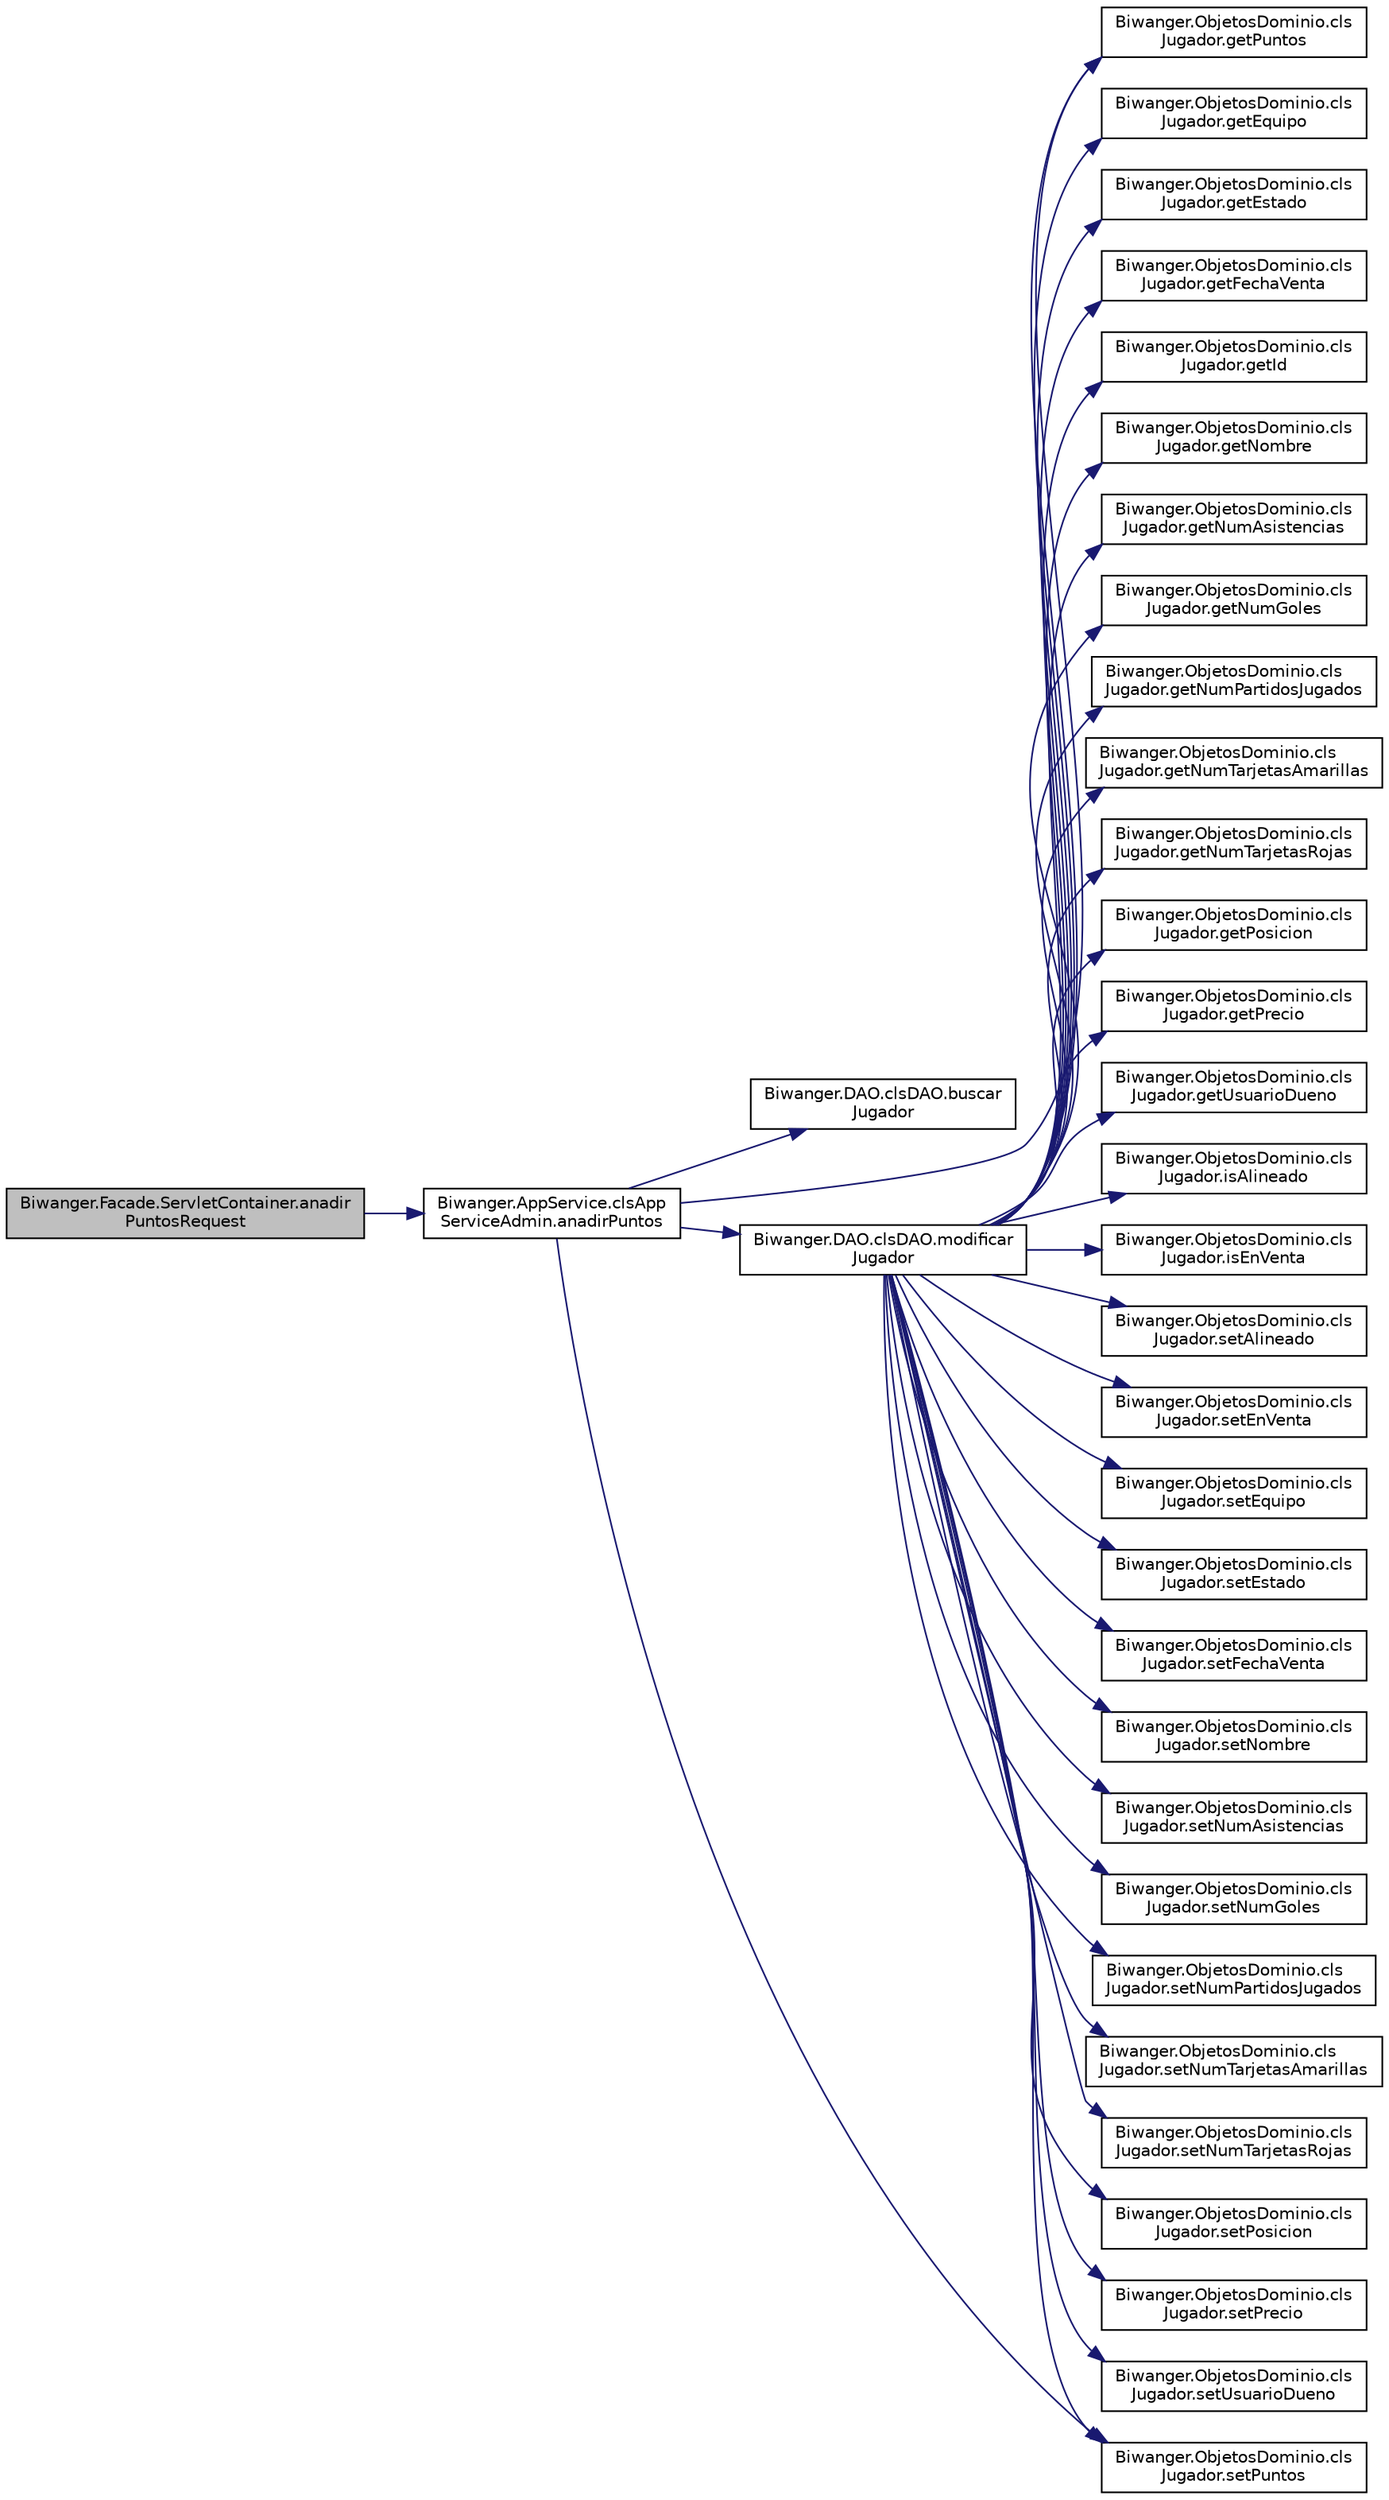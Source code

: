digraph "Biwanger.Facade.ServletContainer.anadirPuntosRequest"
{
 // LATEX_PDF_SIZE
  edge [fontname="Helvetica",fontsize="10",labelfontname="Helvetica",labelfontsize="10"];
  node [fontname="Helvetica",fontsize="10",shape=record];
  rankdir="LR";
  Node1 [label="Biwanger.Facade.ServletContainer.anadir\lPuntosRequest",height=0.2,width=0.4,color="black", fillcolor="grey75", style="filled", fontcolor="black",tooltip=" "];
  Node1 -> Node2 [color="midnightblue",fontsize="10",style="solid",fontname="Helvetica"];
  Node2 [label="Biwanger.AppService.clsApp\lServiceAdmin.anadirPuntos",height=0.2,width=0.4,color="black", fillcolor="white", style="filled",URL="$class_biwanger_1_1_app_service_1_1cls_app_service_admin.html#a2c801a4ec68d39ed93d44b260272d49d",tooltip=" "];
  Node2 -> Node3 [color="midnightblue",fontsize="10",style="solid",fontname="Helvetica"];
  Node3 [label="Biwanger.DAO.clsDAO.buscar\lJugador",height=0.2,width=0.4,color="black", fillcolor="white", style="filled",URL="$class_biwanger_1_1_d_a_o_1_1cls_d_a_o.html#a328f0382cc72d1481ba892d46f797cd1",tooltip=" "];
  Node2 -> Node4 [color="midnightblue",fontsize="10",style="solid",fontname="Helvetica"];
  Node4 [label="Biwanger.ObjetosDominio.cls\lJugador.getPuntos",height=0.2,width=0.4,color="black", fillcolor="white", style="filled",URL="$class_biwanger_1_1_objetos_dominio_1_1cls_jugador.html#a0f2c552a9f98e3459c444bce82440b19",tooltip=" "];
  Node2 -> Node5 [color="midnightblue",fontsize="10",style="solid",fontname="Helvetica"];
  Node5 [label="Biwanger.DAO.clsDAO.modificar\lJugador",height=0.2,width=0.4,color="black", fillcolor="white", style="filled",URL="$class_biwanger_1_1_d_a_o_1_1cls_d_a_o.html#a0b0abb6047254b917a1527955f1668e7",tooltip=" "];
  Node5 -> Node6 [color="midnightblue",fontsize="10",style="solid",fontname="Helvetica"];
  Node6 [label="Biwanger.ObjetosDominio.cls\lJugador.getEquipo",height=0.2,width=0.4,color="black", fillcolor="white", style="filled",URL="$class_biwanger_1_1_objetos_dominio_1_1cls_jugador.html#af5d4f9cb6d46a800a68a78d8ad1b2127",tooltip=" "];
  Node5 -> Node7 [color="midnightblue",fontsize="10",style="solid",fontname="Helvetica"];
  Node7 [label="Biwanger.ObjetosDominio.cls\lJugador.getEstado",height=0.2,width=0.4,color="black", fillcolor="white", style="filled",URL="$class_biwanger_1_1_objetos_dominio_1_1cls_jugador.html#acd42e91e712e536aeb5a76e0048f2713",tooltip=" "];
  Node5 -> Node8 [color="midnightblue",fontsize="10",style="solid",fontname="Helvetica"];
  Node8 [label="Biwanger.ObjetosDominio.cls\lJugador.getFechaVenta",height=0.2,width=0.4,color="black", fillcolor="white", style="filled",URL="$class_biwanger_1_1_objetos_dominio_1_1cls_jugador.html#a25008b41c549e6b5b5abc625e7e8d391",tooltip=" "];
  Node5 -> Node9 [color="midnightblue",fontsize="10",style="solid",fontname="Helvetica"];
  Node9 [label="Biwanger.ObjetosDominio.cls\lJugador.getId",height=0.2,width=0.4,color="black", fillcolor="white", style="filled",URL="$class_biwanger_1_1_objetos_dominio_1_1cls_jugador.html#af27ac4c879765c95edb1829782b7cc3e",tooltip=" "];
  Node5 -> Node10 [color="midnightblue",fontsize="10",style="solid",fontname="Helvetica"];
  Node10 [label="Biwanger.ObjetosDominio.cls\lJugador.getNombre",height=0.2,width=0.4,color="black", fillcolor="white", style="filled",URL="$class_biwanger_1_1_objetos_dominio_1_1cls_jugador.html#afea4711c93c2b337607e5d2c84b53a16",tooltip=" "];
  Node5 -> Node11 [color="midnightblue",fontsize="10",style="solid",fontname="Helvetica"];
  Node11 [label="Biwanger.ObjetosDominio.cls\lJugador.getNumAsistencias",height=0.2,width=0.4,color="black", fillcolor="white", style="filled",URL="$class_biwanger_1_1_objetos_dominio_1_1cls_jugador.html#a46fe7154652e738463031222f996388c",tooltip=" "];
  Node5 -> Node12 [color="midnightblue",fontsize="10",style="solid",fontname="Helvetica"];
  Node12 [label="Biwanger.ObjetosDominio.cls\lJugador.getNumGoles",height=0.2,width=0.4,color="black", fillcolor="white", style="filled",URL="$class_biwanger_1_1_objetos_dominio_1_1cls_jugador.html#aa180fb17893362766208cf8abf7041d6",tooltip=" "];
  Node5 -> Node13 [color="midnightblue",fontsize="10",style="solid",fontname="Helvetica"];
  Node13 [label="Biwanger.ObjetosDominio.cls\lJugador.getNumPartidosJugados",height=0.2,width=0.4,color="black", fillcolor="white", style="filled",URL="$class_biwanger_1_1_objetos_dominio_1_1cls_jugador.html#ae3516842cf3dd9f6b404332631e706c5",tooltip=" "];
  Node5 -> Node14 [color="midnightblue",fontsize="10",style="solid",fontname="Helvetica"];
  Node14 [label="Biwanger.ObjetosDominio.cls\lJugador.getNumTarjetasAmarillas",height=0.2,width=0.4,color="black", fillcolor="white", style="filled",URL="$class_biwanger_1_1_objetos_dominio_1_1cls_jugador.html#afab6b7bbad0051308c431fee07c45ef0",tooltip=" "];
  Node5 -> Node15 [color="midnightblue",fontsize="10",style="solid",fontname="Helvetica"];
  Node15 [label="Biwanger.ObjetosDominio.cls\lJugador.getNumTarjetasRojas",height=0.2,width=0.4,color="black", fillcolor="white", style="filled",URL="$class_biwanger_1_1_objetos_dominio_1_1cls_jugador.html#a6fa781e927318f401b61a7b318da675e",tooltip=" "];
  Node5 -> Node16 [color="midnightblue",fontsize="10",style="solid",fontname="Helvetica"];
  Node16 [label="Biwanger.ObjetosDominio.cls\lJugador.getPosicion",height=0.2,width=0.4,color="black", fillcolor="white", style="filled",URL="$class_biwanger_1_1_objetos_dominio_1_1cls_jugador.html#a3ea3a182956f0133a4a06e7d57868f45",tooltip=" "];
  Node5 -> Node17 [color="midnightblue",fontsize="10",style="solid",fontname="Helvetica"];
  Node17 [label="Biwanger.ObjetosDominio.cls\lJugador.getPrecio",height=0.2,width=0.4,color="black", fillcolor="white", style="filled",URL="$class_biwanger_1_1_objetos_dominio_1_1cls_jugador.html#aa8731f09a2853d947a02be520296b30b",tooltip=" "];
  Node5 -> Node4 [color="midnightblue",fontsize="10",style="solid",fontname="Helvetica"];
  Node5 -> Node18 [color="midnightblue",fontsize="10",style="solid",fontname="Helvetica"];
  Node18 [label="Biwanger.ObjetosDominio.cls\lJugador.getUsuarioDueno",height=0.2,width=0.4,color="black", fillcolor="white", style="filled",URL="$class_biwanger_1_1_objetos_dominio_1_1cls_jugador.html#a6d4447ffd25a948efb4ab8fb0bde0f5b",tooltip=" "];
  Node5 -> Node19 [color="midnightblue",fontsize="10",style="solid",fontname="Helvetica"];
  Node19 [label="Biwanger.ObjetosDominio.cls\lJugador.isAlineado",height=0.2,width=0.4,color="black", fillcolor="white", style="filled",URL="$class_biwanger_1_1_objetos_dominio_1_1cls_jugador.html#ad20618ce2a370a7b78516f5a1fec1ecf",tooltip=" "];
  Node5 -> Node20 [color="midnightblue",fontsize="10",style="solid",fontname="Helvetica"];
  Node20 [label="Biwanger.ObjetosDominio.cls\lJugador.isEnVenta",height=0.2,width=0.4,color="black", fillcolor="white", style="filled",URL="$class_biwanger_1_1_objetos_dominio_1_1cls_jugador.html#a4b6e41d22a78c98eebc27482c77ed4b7",tooltip=" "];
  Node5 -> Node21 [color="midnightblue",fontsize="10",style="solid",fontname="Helvetica"];
  Node21 [label="Biwanger.ObjetosDominio.cls\lJugador.setAlineado",height=0.2,width=0.4,color="black", fillcolor="white", style="filled",URL="$class_biwanger_1_1_objetos_dominio_1_1cls_jugador.html#a265a850f64bbda83665969cf4846303f",tooltip=" "];
  Node5 -> Node22 [color="midnightblue",fontsize="10",style="solid",fontname="Helvetica"];
  Node22 [label="Biwanger.ObjetosDominio.cls\lJugador.setEnVenta",height=0.2,width=0.4,color="black", fillcolor="white", style="filled",URL="$class_biwanger_1_1_objetos_dominio_1_1cls_jugador.html#ae668c0abb6694277ae8a1c848dff6b8c",tooltip=" "];
  Node5 -> Node23 [color="midnightblue",fontsize="10",style="solid",fontname="Helvetica"];
  Node23 [label="Biwanger.ObjetosDominio.cls\lJugador.setEquipo",height=0.2,width=0.4,color="black", fillcolor="white", style="filled",URL="$class_biwanger_1_1_objetos_dominio_1_1cls_jugador.html#a471cca2bb0ada262390ae1bab70c5f40",tooltip=" "];
  Node5 -> Node24 [color="midnightblue",fontsize="10",style="solid",fontname="Helvetica"];
  Node24 [label="Biwanger.ObjetosDominio.cls\lJugador.setEstado",height=0.2,width=0.4,color="black", fillcolor="white", style="filled",URL="$class_biwanger_1_1_objetos_dominio_1_1cls_jugador.html#a238079c4495087a9dff9ed3cb4e2e811",tooltip=" "];
  Node5 -> Node25 [color="midnightblue",fontsize="10",style="solid",fontname="Helvetica"];
  Node25 [label="Biwanger.ObjetosDominio.cls\lJugador.setFechaVenta",height=0.2,width=0.4,color="black", fillcolor="white", style="filled",URL="$class_biwanger_1_1_objetos_dominio_1_1cls_jugador.html#a1b489f83c4151f23074a08bf0da6e662",tooltip=" "];
  Node5 -> Node26 [color="midnightblue",fontsize="10",style="solid",fontname="Helvetica"];
  Node26 [label="Biwanger.ObjetosDominio.cls\lJugador.setNombre",height=0.2,width=0.4,color="black", fillcolor="white", style="filled",URL="$class_biwanger_1_1_objetos_dominio_1_1cls_jugador.html#a60572c13d0b05943d8ed574e7d67dda7",tooltip=" "];
  Node5 -> Node27 [color="midnightblue",fontsize="10",style="solid",fontname="Helvetica"];
  Node27 [label="Biwanger.ObjetosDominio.cls\lJugador.setNumAsistencias",height=0.2,width=0.4,color="black", fillcolor="white", style="filled",URL="$class_biwanger_1_1_objetos_dominio_1_1cls_jugador.html#ae5f06674d5459c9e1c845e9728692b1f",tooltip=" "];
  Node5 -> Node28 [color="midnightblue",fontsize="10",style="solid",fontname="Helvetica"];
  Node28 [label="Biwanger.ObjetosDominio.cls\lJugador.setNumGoles",height=0.2,width=0.4,color="black", fillcolor="white", style="filled",URL="$class_biwanger_1_1_objetos_dominio_1_1cls_jugador.html#a1215cf0a2b12cef9b623ef673386e7ea",tooltip=" "];
  Node5 -> Node29 [color="midnightblue",fontsize="10",style="solid",fontname="Helvetica"];
  Node29 [label="Biwanger.ObjetosDominio.cls\lJugador.setNumPartidosJugados",height=0.2,width=0.4,color="black", fillcolor="white", style="filled",URL="$class_biwanger_1_1_objetos_dominio_1_1cls_jugador.html#ace17ccfedbc9b2da6e857c07be47e423",tooltip=" "];
  Node5 -> Node30 [color="midnightblue",fontsize="10",style="solid",fontname="Helvetica"];
  Node30 [label="Biwanger.ObjetosDominio.cls\lJugador.setNumTarjetasAmarillas",height=0.2,width=0.4,color="black", fillcolor="white", style="filled",URL="$class_biwanger_1_1_objetos_dominio_1_1cls_jugador.html#ad2e18f8b337c75c97761531d41762139",tooltip=" "];
  Node5 -> Node31 [color="midnightblue",fontsize="10",style="solid",fontname="Helvetica"];
  Node31 [label="Biwanger.ObjetosDominio.cls\lJugador.setNumTarjetasRojas",height=0.2,width=0.4,color="black", fillcolor="white", style="filled",URL="$class_biwanger_1_1_objetos_dominio_1_1cls_jugador.html#a85a6a6a311e29200dc68ef3e99d416fa",tooltip=" "];
  Node5 -> Node32 [color="midnightblue",fontsize="10",style="solid",fontname="Helvetica"];
  Node32 [label="Biwanger.ObjetosDominio.cls\lJugador.setPosicion",height=0.2,width=0.4,color="black", fillcolor="white", style="filled",URL="$class_biwanger_1_1_objetos_dominio_1_1cls_jugador.html#a5fb2ef2b2c081abf6739a413073a79f2",tooltip=" "];
  Node5 -> Node33 [color="midnightblue",fontsize="10",style="solid",fontname="Helvetica"];
  Node33 [label="Biwanger.ObjetosDominio.cls\lJugador.setPrecio",height=0.2,width=0.4,color="black", fillcolor="white", style="filled",URL="$class_biwanger_1_1_objetos_dominio_1_1cls_jugador.html#a7b053281484420836da2f071a5cd90e3",tooltip=" "];
  Node5 -> Node34 [color="midnightblue",fontsize="10",style="solid",fontname="Helvetica"];
  Node34 [label="Biwanger.ObjetosDominio.cls\lJugador.setPuntos",height=0.2,width=0.4,color="black", fillcolor="white", style="filled",URL="$class_biwanger_1_1_objetos_dominio_1_1cls_jugador.html#a28cf9c9f2fb7dc608cb0524ac2afd77e",tooltip=" "];
  Node5 -> Node35 [color="midnightblue",fontsize="10",style="solid",fontname="Helvetica"];
  Node35 [label="Biwanger.ObjetosDominio.cls\lJugador.setUsuarioDueno",height=0.2,width=0.4,color="black", fillcolor="white", style="filled",URL="$class_biwanger_1_1_objetos_dominio_1_1cls_jugador.html#a40acc7386d0c01c8cc6541cc6e330928",tooltip=" "];
  Node2 -> Node34 [color="midnightblue",fontsize="10",style="solid",fontname="Helvetica"];
}
